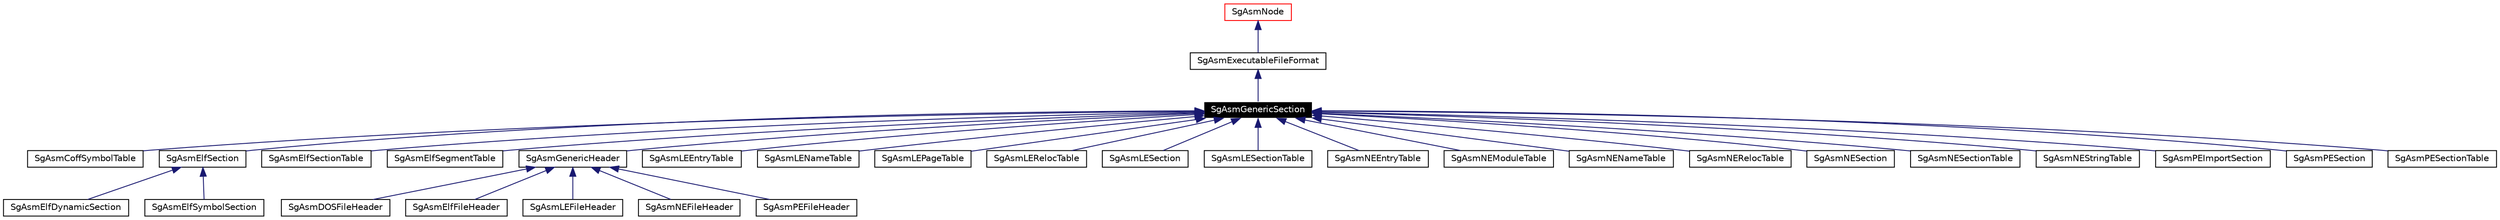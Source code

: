 digraph G
{
  edge [fontname="Helvetica",fontsize=10,labelfontname="Helvetica",labelfontsize=10];
  node [fontname="Helvetica",fontsize=10,shape=record];
  Node1 [label="SgAsmGenericSection",height=0.2,width=0.4,color="white", fillcolor="black", style="filled" fontcolor="white"];
  Node2 -> Node1 [dir=back,color="midnightblue",fontsize=10,style="solid",fontname="Helvetica"];
  Node2 [label="SgAsmExecutableFileFormat",height=0.2,width=0.4,color="black",URL="$classSgAsmExecutableFileFormat.html"];
  Node3 -> Node2 [dir=back,color="midnightblue",fontsize=10,style="solid",fontname="Helvetica"];
  Node3 [label="SgAsmNode",height=0.2,width=0.4,color="red",URL="$classSgAsmNode.html"];
  Node1 -> Node4 [dir=back,color="midnightblue",fontsize=10,style="solid",fontname="Helvetica"];
  Node4 [label="SgAsmCoffSymbolTable",height=0.2,width=0.4,color="black",URL="$classSgAsmCoffSymbolTable.html"];
  Node1 -> Node5 [dir=back,color="midnightblue",fontsize=10,style="solid",fontname="Helvetica"];
  Node5 [label="SgAsmElfSection",height=0.2,width=0.4,color="black",URL="$classSgAsmElfSection.html"];
  Node5 -> Node6 [dir=back,color="midnightblue",fontsize=10,style="solid",fontname="Helvetica"];
  Node6 [label="SgAsmElfDynamicSection",height=0.2,width=0.4,color="black",URL="$classSgAsmElfDynamicSection.html"];
  Node5 -> Node7 [dir=back,color="midnightblue",fontsize=10,style="solid",fontname="Helvetica"];
  Node7 [label="SgAsmElfSymbolSection",height=0.2,width=0.4,color="black",URL="$classSgAsmElfSymbolSection.html"];
  Node1 -> Node8 [dir=back,color="midnightblue",fontsize=10,style="solid",fontname="Helvetica"];
  Node8 [label="SgAsmElfSectionTable",height=0.2,width=0.4,color="black",URL="$classSgAsmElfSectionTable.html"];
  Node1 -> Node9 [dir=back,color="midnightblue",fontsize=10,style="solid",fontname="Helvetica"];
  Node9 [label="SgAsmElfSegmentTable",height=0.2,width=0.4,color="black",URL="$classSgAsmElfSegmentTable.html"];
  Node1 -> Node10 [dir=back,color="midnightblue",fontsize=10,style="solid",fontname="Helvetica"];
  Node10 [label="SgAsmGenericHeader",height=0.2,width=0.4,color="black",URL="$classSgAsmGenericHeader.html"];
  Node10 -> Node11 [dir=back,color="midnightblue",fontsize=10,style="solid",fontname="Helvetica"];
  Node11 [label="SgAsmDOSFileHeader",height=0.2,width=0.4,color="black",URL="$classSgAsmDOSFileHeader.html"];
  Node10 -> Node12 [dir=back,color="midnightblue",fontsize=10,style="solid",fontname="Helvetica"];
  Node12 [label="SgAsmElfFileHeader",height=0.2,width=0.4,color="black",URL="$classSgAsmElfFileHeader.html"];
  Node10 -> Node13 [dir=back,color="midnightblue",fontsize=10,style="solid",fontname="Helvetica"];
  Node13 [label="SgAsmLEFileHeader",height=0.2,width=0.4,color="black",URL="$classSgAsmLEFileHeader.html"];
  Node10 -> Node14 [dir=back,color="midnightblue",fontsize=10,style="solid",fontname="Helvetica"];
  Node14 [label="SgAsmNEFileHeader",height=0.2,width=0.4,color="black",URL="$classSgAsmNEFileHeader.html"];
  Node10 -> Node15 [dir=back,color="midnightblue",fontsize=10,style="solid",fontname="Helvetica"];
  Node15 [label="SgAsmPEFileHeader",height=0.2,width=0.4,color="black",URL="$classSgAsmPEFileHeader.html"];
  Node1 -> Node16 [dir=back,color="midnightblue",fontsize=10,style="solid",fontname="Helvetica"];
  Node16 [label="SgAsmLEEntryTable",height=0.2,width=0.4,color="black",URL="$classSgAsmLEEntryTable.html"];
  Node1 -> Node17 [dir=back,color="midnightblue",fontsize=10,style="solid",fontname="Helvetica"];
  Node17 [label="SgAsmLENameTable",height=0.2,width=0.4,color="black",URL="$classSgAsmLENameTable.html"];
  Node1 -> Node18 [dir=back,color="midnightblue",fontsize=10,style="solid",fontname="Helvetica"];
  Node18 [label="SgAsmLEPageTable",height=0.2,width=0.4,color="black",URL="$classSgAsmLEPageTable.html"];
  Node1 -> Node19 [dir=back,color="midnightblue",fontsize=10,style="solid",fontname="Helvetica"];
  Node19 [label="SgAsmLERelocTable",height=0.2,width=0.4,color="black",URL="$classSgAsmLERelocTable.html"];
  Node1 -> Node20 [dir=back,color="midnightblue",fontsize=10,style="solid",fontname="Helvetica"];
  Node20 [label="SgAsmLESection",height=0.2,width=0.4,color="black",URL="$classSgAsmLESection.html"];
  Node1 -> Node21 [dir=back,color="midnightblue",fontsize=10,style="solid",fontname="Helvetica"];
  Node21 [label="SgAsmLESectionTable",height=0.2,width=0.4,color="black",URL="$classSgAsmLESectionTable.html"];
  Node1 -> Node22 [dir=back,color="midnightblue",fontsize=10,style="solid",fontname="Helvetica"];
  Node22 [label="SgAsmNEEntryTable",height=0.2,width=0.4,color="black",URL="$classSgAsmNEEntryTable.html"];
  Node1 -> Node23 [dir=back,color="midnightblue",fontsize=10,style="solid",fontname="Helvetica"];
  Node23 [label="SgAsmNEModuleTable",height=0.2,width=0.4,color="black",URL="$classSgAsmNEModuleTable.html"];
  Node1 -> Node24 [dir=back,color="midnightblue",fontsize=10,style="solid",fontname="Helvetica"];
  Node24 [label="SgAsmNENameTable",height=0.2,width=0.4,color="black",URL="$classSgAsmNENameTable.html"];
  Node1 -> Node25 [dir=back,color="midnightblue",fontsize=10,style="solid",fontname="Helvetica"];
  Node25 [label="SgAsmNERelocTable",height=0.2,width=0.4,color="black",URL="$classSgAsmNERelocTable.html"];
  Node1 -> Node26 [dir=back,color="midnightblue",fontsize=10,style="solid",fontname="Helvetica"];
  Node26 [label="SgAsmNESection",height=0.2,width=0.4,color="black",URL="$classSgAsmNESection.html"];
  Node1 -> Node27 [dir=back,color="midnightblue",fontsize=10,style="solid",fontname="Helvetica"];
  Node27 [label="SgAsmNESectionTable",height=0.2,width=0.4,color="black",URL="$classSgAsmNESectionTable.html"];
  Node1 -> Node28 [dir=back,color="midnightblue",fontsize=10,style="solid",fontname="Helvetica"];
  Node28 [label="SgAsmNEStringTable",height=0.2,width=0.4,color="black",URL="$classSgAsmNEStringTable.html"];
  Node1 -> Node29 [dir=back,color="midnightblue",fontsize=10,style="solid",fontname="Helvetica"];
  Node29 [label="SgAsmPEImportSection",height=0.2,width=0.4,color="black",URL="$classSgAsmPEImportSection.html"];
  Node1 -> Node30 [dir=back,color="midnightblue",fontsize=10,style="solid",fontname="Helvetica"];
  Node30 [label="SgAsmPESection",height=0.2,width=0.4,color="black",URL="$classSgAsmPESection.html"];
  Node1 -> Node31 [dir=back,color="midnightblue",fontsize=10,style="solid",fontname="Helvetica"];
  Node31 [label="SgAsmPESectionTable",height=0.2,width=0.4,color="black",URL="$classSgAsmPESectionTable.html"];
}
